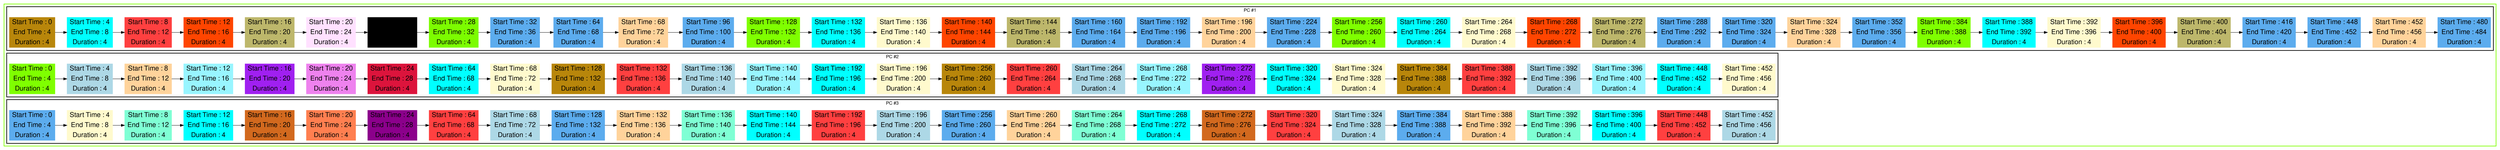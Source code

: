 digraph G {

fontname="Helvetica,Arial,sans-serif"
node [fontname="Helvetica,Arial,sans-serif"]
edge [fontname="Helvetica,Arial,sans-serif"]
graph [rankdir = "LR"];
node [fontsize = "20" shape = "ellipse"];

    subgraph cluster_Mod_0{
        color =chartreuse
        style = bold
        subgraph cluster_0{
           node [style=filled]
           color = black


            "node69" [
               label = "Start Time : 0 | End Time : 4 | Duration : 4"
               shape = "record"
               color = darkgoldenrod
            ]

            "node16" [
               label = "Start Time : 4 | End Time : 8 | Duration : 4"
               shape = "record"
               color = aqua
            ]

            "node36" [
               label = "Start Time : 8 | End Time : 12 | Duration : 4"
               shape = "record"
               color = brown1
            ]

            "node28" [
               label = "Start Time : 12 | End Time : 16 | Duration : 4"
               shape = "record"
               color = orangered1
            ]

            "node73" [
               label = "Start Time : 16 | End Time : 20 | Duration : 4"
               shape = "record"
               color = darkkhaki
            ]

            "node34" [
               label = "Start Time : 20 | End Time : 24 | Duration : 4"
               shape = "record"
               color = thistle1
            ]

            "node63" [
               label = "Start Time : 24 | End Time : 28 | Duration : 4"
               shape = "record"
               color = cornflower
            ]

            "node78" [
               label = "Start Time : 28 | End Time : 32 | Duration : 4"
               shape = "record"
               color = lawngreen
            ]

            "node1" [
               label = "Start Time : 32 | End Time : 36 | Duration : 4"
               shape = "record"
               color = steelblue2
            ]

            "node2" [
               label = "Start Time : 64 | End Time : 68 | Duration : 4"
               shape = "record"
               color = steelblue2
            ]

            "node45" [
               label = "Start Time : 68 | End Time : 72 | Duration : 4"
               shape = "record"
               color = burlywood1
            ]

            "node3" [
               label = "Start Time : 96 | End Time : 100 | Duration : 4"
               shape = "record"
               color = steelblue2
            ]

            "node57" [
               label = "Start Time : 128 | End Time : 132 | Duration : 4"
               shape = "record"
               color = chartreuse
            ]

            "node18" [
               label = "Start Time : 132 | End Time : 136 | Duration : 4"
               shape = "record"
               color = aqua
            ]

            "node81" [
               label = "Start Time : 136 | End Time : 140 | Duration : 4"
               shape = "record"
               color = lemonchiffon
            ]

            "node29" [
               label = "Start Time : 140 | End Time : 144 | Duration : 4"
               shape = "record"
               color = orangered1
            ]

            "node74" [
               label = "Start Time : 144 | End Time : 148 | Duration : 4"
               shape = "record"
               color = darkkhaki
            ]

            "node5" [
               label = "Start Time : 160 | End Time : 164 | Duration : 4"
               shape = "record"
               color = steelblue2
            ]

            "node6" [
               label = "Start Time : 192 | End Time : 196 | Duration : 4"
               shape = "record"
               color = steelblue2
            ]

            "node47" [
               label = "Start Time : 196 | End Time : 200 | Duration : 4"
               shape = "record"
               color = burlywood1
            ]

            "node7" [
               label = "Start Time : 224 | End Time : 228 | Duration : 4"
               shape = "record"
               color = steelblue2
            ]

            "node58" [
               label = "Start Time : 256 | End Time : 260 | Duration : 4"
               shape = "record"
               color = chartreuse
            ]

            "node20" [
               label = "Start Time : 260 | End Time : 264 | Duration : 4"
               shape = "record"
               color = aqua
            ]

            "node83" [
               label = "Start Time : 264 | End Time : 268 | Duration : 4"
               shape = "record"
               color = lemonchiffon
            ]

            "node30" [
               label = "Start Time : 268 | End Time : 272 | Duration : 4"
               shape = "record"
               color = orangered1
            ]

            "node75" [
               label = "Start Time : 272 | End Time : 276 | Duration : 4"
               shape = "record"
               color = darkkhaki
            ]

            "node9" [
               label = "Start Time : 288 | End Time : 292 | Duration : 4"
               shape = "record"
               color = steelblue2
            ]

            "node10" [
               label = "Start Time : 320 | End Time : 324 | Duration : 4"
               shape = "record"
               color = steelblue2
            ]

            "node49" [
               label = "Start Time : 324 | End Time : 328 | Duration : 4"
               shape = "record"
               color = burlywood1
            ]

            "node11" [
               label = "Start Time : 352 | End Time : 356 | Duration : 4"
               shape = "record"
               color = steelblue2
            ]

            "node59" [
               label = "Start Time : 384 | End Time : 388 | Duration : 4"
               shape = "record"
               color = chartreuse
            ]

            "node22" [
               label = "Start Time : 388 | End Time : 392 | Duration : 4"
               shape = "record"
               color = aqua
            ]

            "node85" [
               label = "Start Time : 392 | End Time : 396 | Duration : 4"
               shape = "record"
               color = lemonchiffon
            ]

            "node31" [
               label = "Start Time : 396 | End Time : 400 | Duration : 4"
               shape = "record"
               color = orangered1
            ]

            "node76" [
               label = "Start Time : 400 | End Time : 404 | Duration : 4"
               shape = "record"
               color = darkkhaki
            ]

            "node13" [
               label = "Start Time : 416 | End Time : 420 | Duration : 4"
               shape = "record"
               color = steelblue2
            ]

            "node14" [
               label = "Start Time : 448 | End Time : 452 | Duration : 4"
               shape = "record"
               color = steelblue2
            ]

            "node51" [
               label = "Start Time : 452 | End Time : 456 | Duration : 4"
               shape = "record"
               color = burlywood1
            ]

            "node15" [
               label = "Start Time : 480 | End Time : 484 | Duration : 4"
               shape = "record"
               color = steelblue2
            ]

            node69 -> node16 -> node36 -> node28 -> node73 -> node34 -> node63 -> node78 -> node1 -> node2 -> node45 -> node3 -> node57 -> node18 -> node81 -> node29 -> node74 -> node5 -> node6 -> node47 -> node7 -> node58 -> node20 -> node83 -> node30 -> node75 -> node9 -> node10 -> node49 -> node11 -> node59 -> node22 -> node85 -> node31 -> node76 -> node13 -> node14 -> node51 -> node15

            label = "PC #1"

        }
        subgraph cluster_1{
           node [style=filled]
           color = black


            "node56" [
               label = "Start Time : 0 | End Time : 4 | Duration : 4"
               shape = "record"
               color = chartreuse
            ]

            "node87" [
               label = "Start Time : 4 | End Time : 8 | Duration : 4"
               shape = "record"
               color = lightblue
            ]

            "node44" [
               label = "Start Time : 8 | End Time : 12 | Duration : 4"
               shape = "record"
               color = burlywood1
            ]

            "node52" [
               label = "Start Time : 12 | End Time : 16 | Duration : 4"
               shape = "record"
               color = cadetblue1
            ]

            "node32" [
               label = "Start Time : 16 | End Time : 20 | Duration : 4"
               shape = "record"
               color = x11purple
            ]

            "node35" [
               label = "Start Time : 20 | End Time : 24 | Duration : 4"
               shape = "record"
               color = violet
            ]

            "node64" [
               label = "Start Time : 24 | End Time : 28 | Duration : 4"
               shape = "record"
               color = crimson
            ]

            "node17" [
               label = "Start Time : 64 | End Time : 68 | Duration : 4"
               shape = "record"
               color = aqua
            ]

            "node80" [
               label = "Start Time : 68 | End Time : 72 | Duration : 4"
               shape = "record"
               color = lemonchiffon
            ]

            "node70" [
               label = "Start Time : 128 | End Time : 132 | Duration : 4"
               shape = "record"
               color = darkgoldenrod
            ]

            "node38" [
               label = "Start Time : 132 | End Time : 136 | Duration : 4"
               shape = "record"
               color = brown1
            ]

            "node89" [
               label = "Start Time : 136 | End Time : 140 | Duration : 4"
               shape = "record"
               color = lightblue
            ]

            "node53" [
               label = "Start Time : 140 | End Time : 144 | Duration : 4"
               shape = "record"
               color = cadetblue1
            ]

            "node19" [
               label = "Start Time : 192 | End Time : 196 | Duration : 4"
               shape = "record"
               color = aqua
            ]

            "node82" [
               label = "Start Time : 196 | End Time : 200 | Duration : 4"
               shape = "record"
               color = lemonchiffon
            ]

            "node71" [
               label = "Start Time : 256 | End Time : 260 | Duration : 4"
               shape = "record"
               color = darkgoldenrod
            ]

            "node40" [
               label = "Start Time : 260 | End Time : 264 | Duration : 4"
               shape = "record"
               color = brown1
            ]

            "node91" [
               label = "Start Time : 264 | End Time : 268 | Duration : 4"
               shape = "record"
               color = lightblue
            ]

            "node54" [
               label = "Start Time : 268 | End Time : 272 | Duration : 4"
               shape = "record"
               color = cadetblue1
            ]

            "node33" [
               label = "Start Time : 272 | End Time : 276 | Duration : 4"
               shape = "record"
               color = x11purple
            ]

            "node21" [
               label = "Start Time : 320 | End Time : 324 | Duration : 4"
               shape = "record"
               color = aqua
            ]

            "node84" [
               label = "Start Time : 324 | End Time : 328 | Duration : 4"
               shape = "record"
               color = lemonchiffon
            ]

            "node72" [
               label = "Start Time : 384 | End Time : 388 | Duration : 4"
               shape = "record"
               color = darkgoldenrod
            ]

            "node42" [
               label = "Start Time : 388 | End Time : 392 | Duration : 4"
               shape = "record"
               color = brown1
            ]

            "node93" [
               label = "Start Time : 392 | End Time : 396 | Duration : 4"
               shape = "record"
               color = lightblue
            ]

            "node55" [
               label = "Start Time : 396 | End Time : 400 | Duration : 4"
               shape = "record"
               color = cadetblue1
            ]

            "node23" [
               label = "Start Time : 448 | End Time : 452 | Duration : 4"
               shape = "record"
               color = aqua
            ]

            "node86" [
               label = "Start Time : 452 | End Time : 456 | Duration : 4"
               shape = "record"
               color = lemonchiffon
            ]

            node56 -> node87 -> node44 -> node52 -> node32 -> node35 -> node64 -> node17 -> node80 -> node70 -> node38 -> node89 -> node53 -> node19 -> node82 -> node71 -> node40 -> node91 -> node54 -> node33 -> node21 -> node84 -> node72 -> node42 -> node93 -> node55 -> node23 -> node86

            label = "PC #2"

        }
        subgraph cluster_2{
           node [style=filled]
           color = black


            "node0" [
               label = "Start Time : 0 | End Time : 4 | Duration : 4"
               shape = "record"
               color = steelblue2
            ]

            "node79" [
               label = "Start Time : 4 | End Time : 8 | Duration : 4"
               shape = "record"
               color = lemonchiffon
            ]

            "node24" [
               label = "Start Time : 8 | End Time : 12 | Duration : 4"
               shape = "record"
               color = aquamarine
            ]

            "node65" [
               label = "Start Time : 12 | End Time : 16 | Duration : 4"
               shape = "record"
               color = cyan
            ]

            "node60" [
               label = "Start Time : 16 | End Time : 20 | Duration : 4"
               shape = "record"
               color = chocolate
            ]

            "node62" [
               label = "Start Time : 20 | End Time : 24 | Duration : 4"
               shape = "record"
               color = coral
            ]

            "node77" [
               label = "Start Time : 24 | End Time : 28 | Duration : 4"
               shape = "record"
               color = darkmagenta
            ]

            "node37" [
               label = "Start Time : 64 | End Time : 68 | Duration : 4"
               shape = "record"
               color = brown1
            ]

            "node88" [
               label = "Start Time : 68 | End Time : 72 | Duration : 4"
               shape = "record"
               color = lightblue
            ]

            "node4" [
               label = "Start Time : 128 | End Time : 132 | Duration : 4"
               shape = "record"
               color = steelblue2
            ]

            "node46" [
               label = "Start Time : 132 | End Time : 136 | Duration : 4"
               shape = "record"
               color = burlywood1
            ]

            "node25" [
               label = "Start Time : 136 | End Time : 140 | Duration : 4"
               shape = "record"
               color = aquamarine
            ]

            "node66" [
               label = "Start Time : 140 | End Time : 144 | Duration : 4"
               shape = "record"
               color = cyan
            ]

            "node39" [
               label = "Start Time : 192 | End Time : 196 | Duration : 4"
               shape = "record"
               color = brown1
            ]

            "node90" [
               label = "Start Time : 196 | End Time : 200 | Duration : 4"
               shape = "record"
               color = lightblue
            ]

            "node8" [
               label = "Start Time : 256 | End Time : 260 | Duration : 4"
               shape = "record"
               color = steelblue2
            ]

            "node48" [
               label = "Start Time : 260 | End Time : 264 | Duration : 4"
               shape = "record"
               color = burlywood1
            ]

            "node26" [
               label = "Start Time : 264 | End Time : 268 | Duration : 4"
               shape = "record"
               color = aquamarine
            ]

            "node67" [
               label = "Start Time : 268 | End Time : 272 | Duration : 4"
               shape = "record"
               color = cyan
            ]

            "node61" [
               label = "Start Time : 272 | End Time : 276 | Duration : 4"
               shape = "record"
               color = chocolate
            ]

            "node41" [
               label = "Start Time : 320 | End Time : 324 | Duration : 4"
               shape = "record"
               color = brown1
            ]

            "node92" [
               label = "Start Time : 324 | End Time : 328 | Duration : 4"
               shape = "record"
               color = lightblue
            ]

            "node12" [
               label = "Start Time : 384 | End Time : 388 | Duration : 4"
               shape = "record"
               color = steelblue2
            ]

            "node50" [
               label = "Start Time : 388 | End Time : 392 | Duration : 4"
               shape = "record"
               color = burlywood1
            ]

            "node27" [
               label = "Start Time : 392 | End Time : 396 | Duration : 4"
               shape = "record"
               color = aquamarine
            ]

            "node68" [
               label = "Start Time : 396 | End Time : 400 | Duration : 4"
               shape = "record"
               color = cyan
            ]

            "node43" [
               label = "Start Time : 448 | End Time : 452 | Duration : 4"
               shape = "record"
               color = brown1
            ]

            "node94" [
               label = "Start Time : 452 | End Time : 456 | Duration : 4"
               shape = "record"
               color = lightblue
            ]

            node0 -> node79 -> node24 -> node65 -> node60 -> node62 -> node77 -> node37 -> node88 -> node4 -> node46 -> node25 -> node66 -> node39 -> node90 -> node8 -> node48 -> node26 -> node67 -> node61 -> node41 -> node92 -> node12 -> node50 -> node27 -> node68 -> node43 -> node94

            label = "PC #3"

        }
    }




}


